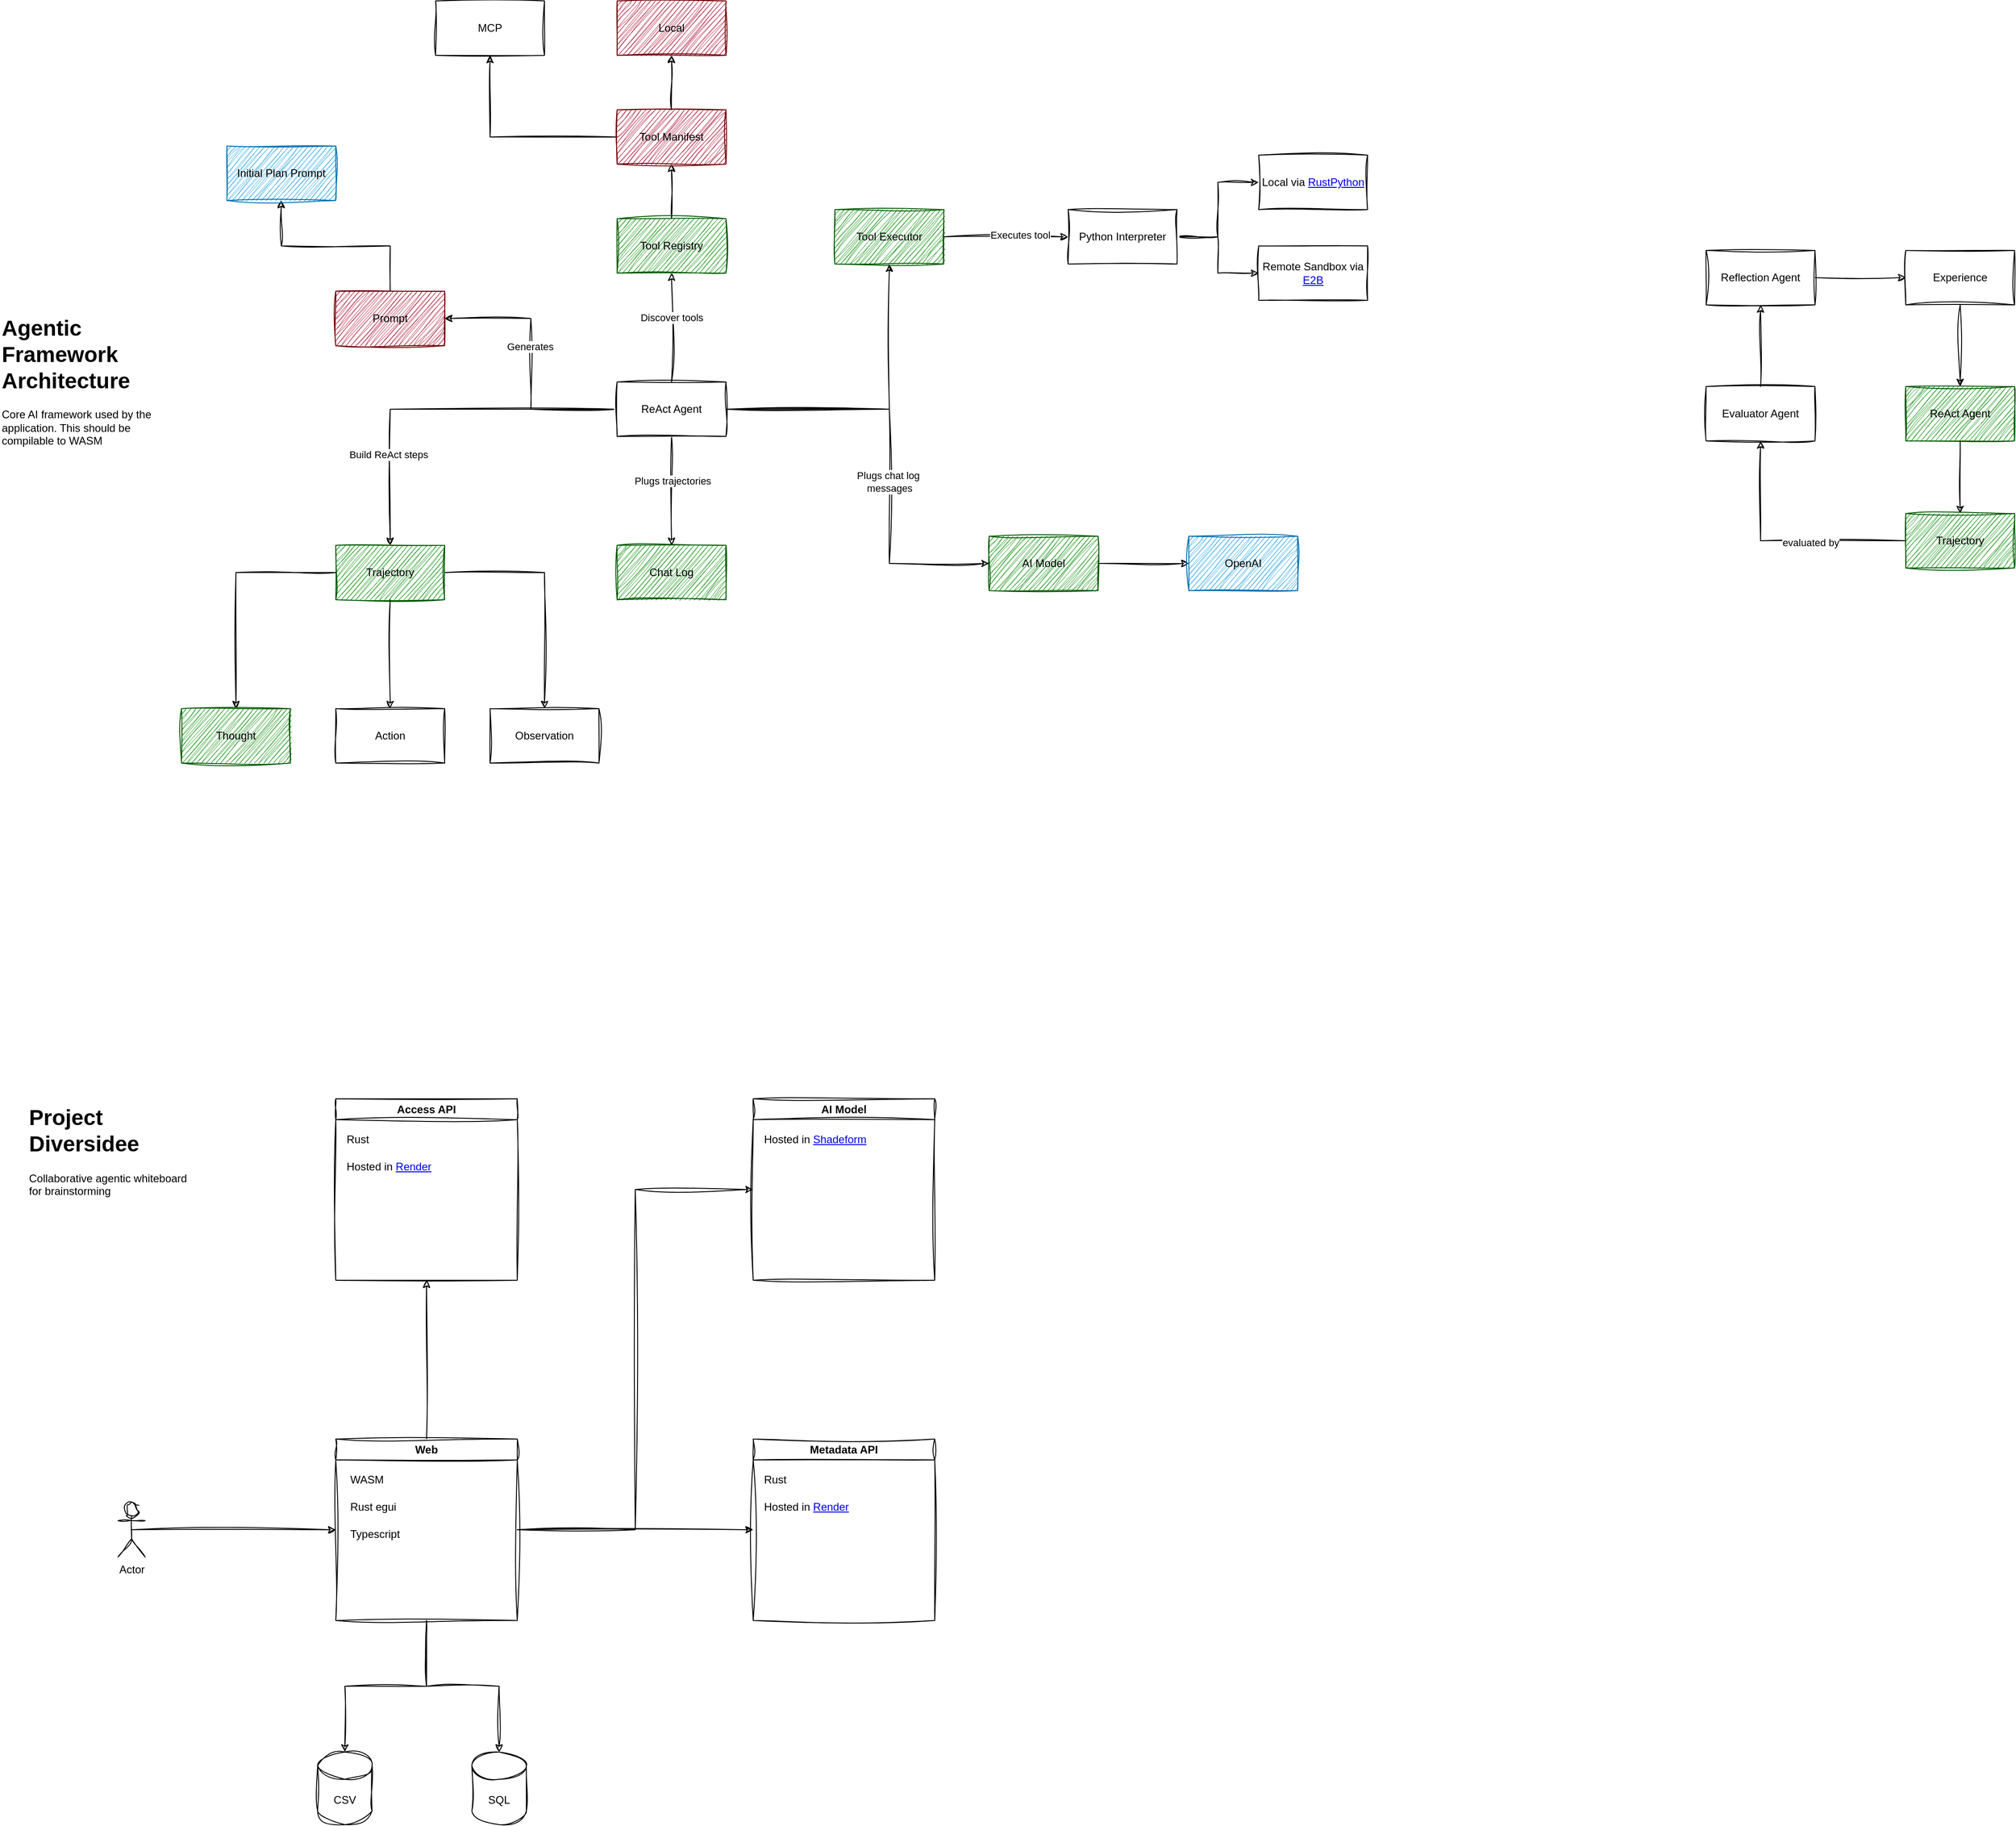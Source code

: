 <mxfile version="26.2.13">
  <diagram name="Page-1" id="1zRJLSlK9O9VwF11buNt">
    <mxGraphModel dx="2563" dy="4446" grid="1" gridSize="10" guides="1" tooltips="1" connect="1" arrows="1" fold="1" page="1" pageScale="1" pageWidth="827" pageHeight="1169" background="light-dark(#FFFFFF,#000013)" math="0" shadow="0">
      <root>
        <mxCell id="0" />
        <mxCell id="1" parent="0" />
        <mxCell id="L32WXC0NY1erCqeWQL-x-5" value="&lt;h1 style=&quot;margin-top: 0px;&quot;&gt;Project Diversidee&lt;/h1&gt;&lt;div&gt;Collaborative agentic whiteboard for brainstorming&lt;/div&gt;" style="text;html=1;whiteSpace=wrap;overflow=hidden;rounded=0;sketch=1;curveFitting=1;jiggle=2;" parent="1" vertex="1">
          <mxGeometry x="-650" y="-1230" width="180" height="160" as="geometry" />
        </mxCell>
        <mxCell id="4n4uy_Xmut1KvOGuec40-1" style="edgeStyle=orthogonalEdgeStyle;rounded=0;orthogonalLoop=1;jettySize=auto;html=1;exitX=0.5;exitY=0.5;exitDx=0;exitDy=0;exitPerimeter=0;entryX=0;entryY=0.5;entryDx=0;entryDy=0;sketch=1;curveFitting=1;jiggle=2;" parent="1" source="4n4uy_Xmut1KvOGuec40-2" target="4n4uy_Xmut1KvOGuec40-3" edge="1">
          <mxGeometry relative="1" as="geometry" />
        </mxCell>
        <mxCell id="4n4uy_Xmut1KvOGuec40-2" value="Actor" style="shape=umlActor;verticalLabelPosition=bottom;verticalAlign=top;html=1;outlineConnect=0;sketch=1;curveFitting=1;jiggle=2;" parent="1" vertex="1">
          <mxGeometry x="-550" y="-785" width="30" height="60" as="geometry" />
        </mxCell>
        <mxCell id="4n4uy_Xmut1KvOGuec40-11" style="edgeStyle=orthogonalEdgeStyle;rounded=0;orthogonalLoop=1;jettySize=auto;html=1;entryX=0;entryY=0.5;entryDx=0;entryDy=0;sketch=1;curveFitting=1;jiggle=2;" parent="1" source="4n4uy_Xmut1KvOGuec40-3" target="4n4uy_Xmut1KvOGuec40-7" edge="1">
          <mxGeometry relative="1" as="geometry" />
        </mxCell>
        <mxCell id="4n4uy_Xmut1KvOGuec40-15" style="edgeStyle=orthogonalEdgeStyle;rounded=0;orthogonalLoop=1;jettySize=auto;html=1;entryX=0;entryY=0.5;entryDx=0;entryDy=0;sketch=1;curveFitting=1;jiggle=2;" parent="1" source="4n4uy_Xmut1KvOGuec40-3" target="4n4uy_Xmut1KvOGuec40-12" edge="1">
          <mxGeometry relative="1" as="geometry" />
        </mxCell>
        <mxCell id="4n4uy_Xmut1KvOGuec40-19" style="edgeStyle=orthogonalEdgeStyle;rounded=0;orthogonalLoop=1;jettySize=auto;html=1;entryX=0.5;entryY=1;entryDx=0;entryDy=0;sketch=1;curveFitting=1;jiggle=2;" parent="1" source="4n4uy_Xmut1KvOGuec40-3" target="4n4uy_Xmut1KvOGuec40-16" edge="1">
          <mxGeometry relative="1" as="geometry" />
        </mxCell>
        <mxCell id="4n4uy_Xmut1KvOGuec40-27" style="edgeStyle=orthogonalEdgeStyle;rounded=0;orthogonalLoop=1;jettySize=auto;html=1;sketch=1;curveFitting=1;jiggle=2;" parent="1" source="4n4uy_Xmut1KvOGuec40-3" target="4n4uy_Xmut1KvOGuec40-24" edge="1">
          <mxGeometry relative="1" as="geometry" />
        </mxCell>
        <mxCell id="4n4uy_Xmut1KvOGuec40-3" value="Web" style="swimlane;whiteSpace=wrap;html=1;startSize=23;sketch=1;curveFitting=1;jiggle=2;" parent="1" vertex="1">
          <mxGeometry x="-310" y="-855" width="200" height="200" as="geometry" />
        </mxCell>
        <mxCell id="4n4uy_Xmut1KvOGuec40-4" value="WASM" style="text;strokeColor=none;fillColor=none;align=left;verticalAlign=middle;spacingLeft=4;spacingRight=4;overflow=hidden;points=[[0,0.5],[1,0.5]];portConstraint=eastwest;rotatable=0;whiteSpace=wrap;html=1;sketch=1;curveFitting=1;jiggle=2;" parent="4n4uy_Xmut1KvOGuec40-3" vertex="1">
          <mxGeometry x="10" y="30" width="80" height="30" as="geometry" />
        </mxCell>
        <mxCell id="4n4uy_Xmut1KvOGuec40-5" value="Rust egui" style="text;strokeColor=none;fillColor=none;align=left;verticalAlign=middle;spacingLeft=4;spacingRight=4;overflow=hidden;points=[[0,0.5],[1,0.5]];portConstraint=eastwest;rotatable=0;whiteSpace=wrap;html=1;sketch=1;curveFitting=1;jiggle=2;" parent="4n4uy_Xmut1KvOGuec40-3" vertex="1">
          <mxGeometry x="10" y="60" width="80" height="30" as="geometry" />
        </mxCell>
        <mxCell id="4n4uy_Xmut1KvOGuec40-6" value="Typescript" style="text;strokeColor=none;fillColor=none;align=left;verticalAlign=middle;spacingLeft=4;spacingRight=4;overflow=hidden;points=[[0,0.5],[1,0.5]];portConstraint=eastwest;rotatable=0;whiteSpace=wrap;html=1;sketch=1;curveFitting=1;jiggle=2;" parent="4n4uy_Xmut1KvOGuec40-3" vertex="1">
          <mxGeometry x="10" y="90" width="80" height="30" as="geometry" />
        </mxCell>
        <mxCell id="4n4uy_Xmut1KvOGuec40-7" value="Metadata API" style="swimlane;whiteSpace=wrap;html=1;sketch=1;curveFitting=1;jiggle=2;" parent="1" vertex="1">
          <mxGeometry x="150" y="-855" width="200" height="200" as="geometry" />
        </mxCell>
        <mxCell id="4n4uy_Xmut1KvOGuec40-8" value="Rust" style="text;html=1;align=left;verticalAlign=middle;whiteSpace=wrap;rounded=0;sketch=1;curveFitting=1;jiggle=2;" parent="4n4uy_Xmut1KvOGuec40-7" vertex="1">
          <mxGeometry x="10" y="30" width="60" height="30" as="geometry" />
        </mxCell>
        <mxCell id="4n4uy_Xmut1KvOGuec40-9" value="Hosted in &lt;a href=&quot;https://render.com/&quot;&gt;Render&lt;/a&gt;" style="text;html=1;align=left;verticalAlign=middle;whiteSpace=wrap;rounded=0;sketch=1;curveFitting=1;jiggle=2;" parent="4n4uy_Xmut1KvOGuec40-7" vertex="1">
          <mxGeometry x="10" y="60" width="130" height="30" as="geometry" />
        </mxCell>
        <mxCell id="4n4uy_Xmut1KvOGuec40-12" value="AI Model" style="swimlane;whiteSpace=wrap;html=1;sketch=1;curveFitting=1;jiggle=2;" parent="1" vertex="1">
          <mxGeometry x="150" y="-1230" width="200" height="200" as="geometry" />
        </mxCell>
        <mxCell id="4n4uy_Xmut1KvOGuec40-14" value="Hosted in &lt;a href=&quot;https://docs.shadeform.ai/getting-started/introduction&quot;&gt;Shadeform&lt;/a&gt;" style="text;html=1;align=left;verticalAlign=middle;whiteSpace=wrap;rounded=0;sketch=1;curveFitting=1;jiggle=2;" parent="4n4uy_Xmut1KvOGuec40-12" vertex="1">
          <mxGeometry x="10" y="30" width="130" height="30" as="geometry" />
        </mxCell>
        <mxCell id="4n4uy_Xmut1KvOGuec40-16" value="Access API" style="swimlane;whiteSpace=wrap;html=1;sketch=1;curveFitting=1;jiggle=2;" parent="1" vertex="1">
          <mxGeometry x="-310" y="-1230" width="200" height="200" as="geometry" />
        </mxCell>
        <mxCell id="4n4uy_Xmut1KvOGuec40-17" value="Rust" style="text;html=1;align=left;verticalAlign=middle;whiteSpace=wrap;rounded=0;sketch=1;curveFitting=1;jiggle=2;" parent="4n4uy_Xmut1KvOGuec40-16" vertex="1">
          <mxGeometry x="10" y="30" width="60" height="30" as="geometry" />
        </mxCell>
        <mxCell id="4n4uy_Xmut1KvOGuec40-18" value="Hosted in &lt;a href=&quot;https://render.com/&quot;&gt;Render&lt;/a&gt;" style="text;html=1;align=left;verticalAlign=middle;whiteSpace=wrap;rounded=0;sketch=1;curveFitting=1;jiggle=2;" parent="4n4uy_Xmut1KvOGuec40-16" vertex="1">
          <mxGeometry x="10" y="60" width="130" height="30" as="geometry" />
        </mxCell>
        <mxCell id="4n4uy_Xmut1KvOGuec40-23" value="CSV" style="shape=cylinder3;whiteSpace=wrap;html=1;boundedLbl=1;backgroundOutline=1;size=15;sketch=1;curveFitting=1;jiggle=2;" parent="1" vertex="1">
          <mxGeometry x="-330" y="-510" width="60" height="80" as="geometry" />
        </mxCell>
        <mxCell id="4n4uy_Xmut1KvOGuec40-24" value="SQL" style="shape=cylinder3;whiteSpace=wrap;html=1;boundedLbl=1;backgroundOutline=1;size=15;sketch=1;curveFitting=1;jiggle=2;" parent="1" vertex="1">
          <mxGeometry x="-160" y="-510" width="60" height="80" as="geometry" />
        </mxCell>
        <mxCell id="4n4uy_Xmut1KvOGuec40-26" style="edgeStyle=orthogonalEdgeStyle;rounded=0;orthogonalLoop=1;jettySize=auto;html=1;entryX=0.5;entryY=0;entryDx=0;entryDy=0;entryPerimeter=0;sketch=1;curveFitting=1;jiggle=2;" parent="1" source="4n4uy_Xmut1KvOGuec40-3" target="4n4uy_Xmut1KvOGuec40-23" edge="1">
          <mxGeometry relative="1" as="geometry" />
        </mxCell>
        <mxCell id="rlKG2ESJXUNig4wM9NV4-2" value="&lt;h1 style=&quot;margin-top: 0px;&quot;&gt;Agentic Framework Architecture&lt;/h1&gt;&lt;p&gt;Core AI framework used by the application. This should be compilable to WASM&lt;/p&gt;" style="text;html=1;whiteSpace=wrap;overflow=hidden;rounded=0;sketch=1;curveFitting=1;jiggle=2;fontColor=light-dark(#000000,#FFFFFF);" parent="1" vertex="1">
          <mxGeometry x="-680" y="-2100" width="180" height="160" as="geometry" />
        </mxCell>
        <mxCell id="rlKG2ESJXUNig4wM9NV4-23" style="edgeStyle=orthogonalEdgeStyle;rounded=0;orthogonalLoop=1;jettySize=auto;html=1;entryX=0.5;entryY=1;entryDx=0;entryDy=0;sketch=1;curveFitting=1;jiggle=2;fontColor=light-dark(#000000,#FFFFFF);" parent="1" source="rlKG2ESJXUNig4wM9NV4-3" target="rlKG2ESJXUNig4wM9NV4-22" edge="1">
          <mxGeometry relative="1" as="geometry" />
        </mxCell>
        <mxCell id="rlKG2ESJXUNig4wM9NV4-3" value="Prompt" style="rounded=0;whiteSpace=wrap;html=1;fillColor=#a20025;fontColor=light-dark(#000000,#FFFFFF);strokeColor=#6F0000;sketch=1;curveFitting=1;jiggle=2;" parent="1" vertex="1">
          <mxGeometry x="-310" y="-2120" width="120" height="60" as="geometry" />
        </mxCell>
        <mxCell id="rlKG2ESJXUNig4wM9NV4-16" style="edgeStyle=orthogonalEdgeStyle;rounded=0;orthogonalLoop=1;jettySize=auto;html=1;entryX=0.5;entryY=0;entryDx=0;entryDy=0;sketch=1;curveFitting=1;jiggle=2;fontColor=light-dark(#000000,#FFFFFF);" parent="1" source="rlKG2ESJXUNig4wM9NV4-4" target="rlKG2ESJXUNig4wM9NV4-5" edge="1">
          <mxGeometry relative="1" as="geometry" />
        </mxCell>
        <mxCell id="rlKG2ESJXUNig4wM9NV4-17" style="edgeStyle=orthogonalEdgeStyle;rounded=0;orthogonalLoop=1;jettySize=auto;html=1;entryX=0.5;entryY=0;entryDx=0;entryDy=0;sketch=1;curveFitting=1;jiggle=2;fontColor=light-dark(#000000,#FFFFFF);" parent="1" source="rlKG2ESJXUNig4wM9NV4-4" target="rlKG2ESJXUNig4wM9NV4-6" edge="1">
          <mxGeometry relative="1" as="geometry" />
        </mxCell>
        <mxCell id="rlKG2ESJXUNig4wM9NV4-18" style="edgeStyle=orthogonalEdgeStyle;rounded=0;orthogonalLoop=1;jettySize=auto;html=1;sketch=1;curveFitting=1;jiggle=2;fontColor=light-dark(#000000,#FFFFFF);" parent="1" source="rlKG2ESJXUNig4wM9NV4-4" target="rlKG2ESJXUNig4wM9NV4-7" edge="1">
          <mxGeometry relative="1" as="geometry" />
        </mxCell>
        <mxCell id="rlKG2ESJXUNig4wM9NV4-4" value="Trajectory" style="rounded=0;whiteSpace=wrap;html=1;fillColor=#008a00;fontColor=light-dark(#000000,#FFFFFF);strokeColor=#005700;sketch=1;curveFitting=1;jiggle=2;" parent="1" vertex="1">
          <mxGeometry x="-310" y="-1840" width="120" height="60" as="geometry" />
        </mxCell>
        <mxCell id="rlKG2ESJXUNig4wM9NV4-5" value="Thought" style="rounded=0;whiteSpace=wrap;html=1;fillColor=#008a00;fontColor=light-dark(#000000,#FFFFFF);strokeColor=#005700;sketch=1;curveFitting=1;jiggle=2;" parent="1" vertex="1">
          <mxGeometry x="-480" y="-1660" width="120" height="60" as="geometry" />
        </mxCell>
        <mxCell id="rlKG2ESJXUNig4wM9NV4-6" value="Action" style="rounded=0;whiteSpace=wrap;html=1;sketch=1;curveFitting=1;jiggle=2;fontColor=light-dark(#000000,#FFFFFF);" parent="1" vertex="1">
          <mxGeometry x="-310" y="-1660" width="120" height="60" as="geometry" />
        </mxCell>
        <mxCell id="rlKG2ESJXUNig4wM9NV4-7" value="Observation" style="rounded=0;whiteSpace=wrap;html=1;sketch=1;curveFitting=1;jiggle=2;fontColor=light-dark(#000000,#FFFFFF);" parent="1" vertex="1">
          <mxGeometry x="-140" y="-1660" width="120" height="60" as="geometry" />
        </mxCell>
        <mxCell id="rlKG2ESJXUNig4wM9NV4-8" value="Chat Log" style="rounded=0;whiteSpace=wrap;html=1;fillColor=#008a00;fontColor=light-dark(#000000,#FFFFFF);strokeColor=#005700;sketch=1;curveFitting=1;jiggle=2;" parent="1" vertex="1">
          <mxGeometry y="-1840" width="120" height="60" as="geometry" />
        </mxCell>
        <mxCell id="SeM-uGPh1sGq0agmJ66C-21" style="edgeStyle=orthogonalEdgeStyle;rounded=0;orthogonalLoop=1;jettySize=auto;html=1;entryX=0;entryY=0.5;entryDx=0;entryDy=0;sketch=1;curveFitting=1;jiggle=2;fontColor=light-dark(#000000,#FFFFFF);" edge="1" parent="1" source="rlKG2ESJXUNig4wM9NV4-9" target="SeM-uGPh1sGq0agmJ66C-20">
          <mxGeometry relative="1" as="geometry" />
        </mxCell>
        <mxCell id="rlKG2ESJXUNig4wM9NV4-9" value="AI Model" style="rounded=0;whiteSpace=wrap;html=1;fillColor=#008a00;strokeColor=#005700;fontColor=light-dark(#000000,#FFFFFF);sketch=1;curveFitting=1;jiggle=2;" parent="1" vertex="1">
          <mxGeometry x="410" y="-1850" width="120" height="60" as="geometry" />
        </mxCell>
        <mxCell id="rlKG2ESJXUNig4wM9NV4-11" style="edgeStyle=orthogonalEdgeStyle;rounded=0;orthogonalLoop=1;jettySize=auto;html=1;entryX=0;entryY=0.5;entryDx=0;entryDy=0;exitX=1;exitY=0.5;exitDx=0;exitDy=0;sketch=1;curveFitting=1;jiggle=2;fontColor=light-dark(#000000,#FFFFFF);" parent="1" source="rlKG2ESJXUNig4wM9NV4-10" target="rlKG2ESJXUNig4wM9NV4-9" edge="1">
          <mxGeometry relative="1" as="geometry">
            <mxPoint x="300" y="-1750" as="sourcePoint" />
            <Array as="points">
              <mxPoint x="300" y="-1990" />
              <mxPoint x="300" y="-1820" />
            </Array>
          </mxGeometry>
        </mxCell>
        <mxCell id="rlKG2ESJXUNig4wM9NV4-21" value="Plugs chat log&amp;nbsp;&lt;div&gt;messages&lt;/div&gt;" style="edgeLabel;html=1;align=center;verticalAlign=middle;resizable=0;points=[];sketch=1;curveFitting=1;jiggle=2;fontColor=light-dark(#000000,#FFFFFF);" parent="rlKG2ESJXUNig4wM9NV4-11" vertex="1" connectable="0">
          <mxGeometry x="-0.202" y="1" relative="1" as="geometry">
            <mxPoint x="-1" y="76" as="offset" />
          </mxGeometry>
        </mxCell>
        <mxCell id="rlKG2ESJXUNig4wM9NV4-12" style="edgeStyle=orthogonalEdgeStyle;rounded=0;orthogonalLoop=1;jettySize=auto;html=1;entryX=1;entryY=0.5;entryDx=0;entryDy=0;sketch=1;curveFitting=1;jiggle=2;fontColor=light-dark(#000000,#FFFFFF);" parent="1" source="rlKG2ESJXUNig4wM9NV4-10" target="rlKG2ESJXUNig4wM9NV4-3" edge="1">
          <mxGeometry relative="1" as="geometry" />
        </mxCell>
        <mxCell id="rlKG2ESJXUNig4wM9NV4-13" value="Generates" style="edgeLabel;html=1;align=center;verticalAlign=middle;resizable=0;points=[];sketch=1;curveFitting=1;jiggle=2;fontColor=light-dark(#000000,#FFFFFF);" parent="rlKG2ESJXUNig4wM9NV4-12" vertex="1" connectable="0">
          <mxGeometry x="0.136" y="1" relative="1" as="geometry">
            <mxPoint as="offset" />
          </mxGeometry>
        </mxCell>
        <mxCell id="rlKG2ESJXUNig4wM9NV4-14" style="edgeStyle=orthogonalEdgeStyle;rounded=0;orthogonalLoop=1;jettySize=auto;html=1;entryX=0.5;entryY=0;entryDx=0;entryDy=0;sketch=1;curveFitting=1;jiggle=2;fontColor=light-dark(#000000,#FFFFFF);" parent="1" source="rlKG2ESJXUNig4wM9NV4-10" target="rlKG2ESJXUNig4wM9NV4-4" edge="1">
          <mxGeometry relative="1" as="geometry" />
        </mxCell>
        <mxCell id="rlKG2ESJXUNig4wM9NV4-15" value="Build ReAct steps" style="edgeLabel;html=1;align=center;verticalAlign=middle;resizable=0;points=[];sketch=1;curveFitting=1;jiggle=2;fontColor=light-dark(#000000,#FFFFFF);" parent="rlKG2ESJXUNig4wM9NV4-14" vertex="1" connectable="0">
          <mxGeometry x="0.501" y="-2" relative="1" as="geometry">
            <mxPoint as="offset" />
          </mxGeometry>
        </mxCell>
        <mxCell id="rlKG2ESJXUNig4wM9NV4-19" style="edgeStyle=orthogonalEdgeStyle;rounded=0;orthogonalLoop=1;jettySize=auto;html=1;sketch=1;curveFitting=1;jiggle=2;fontColor=light-dark(#000000,#FFFFFF);" parent="1" source="rlKG2ESJXUNig4wM9NV4-10" target="rlKG2ESJXUNig4wM9NV4-8" edge="1">
          <mxGeometry relative="1" as="geometry" />
        </mxCell>
        <mxCell id="rlKG2ESJXUNig4wM9NV4-20" value="Plugs trajectories" style="edgeLabel;html=1;align=center;verticalAlign=middle;resizable=0;points=[];sketch=1;curveFitting=1;jiggle=2;fontColor=light-dark(#000000,#FFFFFF);" parent="rlKG2ESJXUNig4wM9NV4-19" vertex="1" connectable="0">
          <mxGeometry x="-0.19" y="1" relative="1" as="geometry">
            <mxPoint as="offset" />
          </mxGeometry>
        </mxCell>
        <mxCell id="rlKG2ESJXUNig4wM9NV4-25" style="edgeStyle=orthogonalEdgeStyle;rounded=0;orthogonalLoop=1;jettySize=auto;html=1;entryX=0.5;entryY=1;entryDx=0;entryDy=0;sketch=1;curveFitting=1;jiggle=2;fontColor=light-dark(#000000,#FFFFFF);" parent="1" source="rlKG2ESJXUNig4wM9NV4-10" target="rlKG2ESJXUNig4wM9NV4-24" edge="1">
          <mxGeometry relative="1" as="geometry" />
        </mxCell>
        <mxCell id="rlKG2ESJXUNig4wM9NV4-26" value="Discover tools" style="edgeLabel;html=1;align=center;verticalAlign=middle;resizable=0;points=[];sketch=1;curveFitting=1;jiggle=2;fontColor=light-dark(#000000,#FFFFFF);" parent="rlKG2ESJXUNig4wM9NV4-25" vertex="1" connectable="0">
          <mxGeometry x="0.19" relative="1" as="geometry">
            <mxPoint as="offset" />
          </mxGeometry>
        </mxCell>
        <mxCell id="rlKG2ESJXUNig4wM9NV4-33" style="edgeStyle=orthogonalEdgeStyle;rounded=0;orthogonalLoop=1;jettySize=auto;html=1;entryX=0;entryY=0.5;entryDx=0;entryDy=0;exitX=1;exitY=0.5;exitDx=0;exitDy=0;sketch=1;curveFitting=1;jiggle=2;fontColor=light-dark(#000000,#FFFFFF);" parent="1" source="SeM-uGPh1sGq0agmJ66C-22" target="rlKG2ESJXUNig4wM9NV4-32" edge="1">
          <mxGeometry relative="1" as="geometry">
            <mxPoint x="457" y="-2090" as="sourcePoint" />
          </mxGeometry>
        </mxCell>
        <mxCell id="rlKG2ESJXUNig4wM9NV4-34" value="Executes tool" style="edgeLabel;html=1;align=center;verticalAlign=middle;resizable=0;points=[];sketch=1;curveFitting=1;jiggle=2;fontColor=light-dark(#000000,#FFFFFF);" parent="rlKG2ESJXUNig4wM9NV4-33" vertex="1" connectable="0">
          <mxGeometry x="0.228" y="2" relative="1" as="geometry">
            <mxPoint as="offset" />
          </mxGeometry>
        </mxCell>
        <mxCell id="SeM-uGPh1sGq0agmJ66C-23" style="edgeStyle=orthogonalEdgeStyle;rounded=0;orthogonalLoop=1;jettySize=auto;html=1;sketch=1;curveFitting=1;jiggle=2;fontColor=light-dark(#000000,#FFFFFF);" edge="1" parent="1" source="rlKG2ESJXUNig4wM9NV4-10" target="SeM-uGPh1sGq0agmJ66C-22">
          <mxGeometry relative="1" as="geometry" />
        </mxCell>
        <mxCell id="rlKG2ESJXUNig4wM9NV4-10" value="ReAct Agent" style="rounded=0;whiteSpace=wrap;html=1;sketch=1;curveFitting=1;jiggle=2;fontColor=light-dark(#000000,#FFFFFF);" parent="1" vertex="1">
          <mxGeometry y="-2020" width="120" height="60" as="geometry" />
        </mxCell>
        <mxCell id="rlKG2ESJXUNig4wM9NV4-22" value="Initial Plan Prompt" style="rounded=0;whiteSpace=wrap;html=1;fillColor=#1ba1e2;fontColor=light-dark(#000000,#FFFFFF);strokeColor=#006EAF;sketch=1;curveFitting=1;jiggle=2;" parent="1" vertex="1">
          <mxGeometry x="-430" y="-2280" width="120" height="60" as="geometry" />
        </mxCell>
        <mxCell id="rlKG2ESJXUNig4wM9NV4-31" style="edgeStyle=orthogonalEdgeStyle;rounded=0;orthogonalLoop=1;jettySize=auto;html=1;entryX=0.5;entryY=1;entryDx=0;entryDy=0;sketch=1;curveFitting=1;jiggle=2;fontColor=light-dark(#000000,#FFFFFF);" parent="1" source="rlKG2ESJXUNig4wM9NV4-24" target="rlKG2ESJXUNig4wM9NV4-27" edge="1">
          <mxGeometry relative="1" as="geometry" />
        </mxCell>
        <mxCell id="qQdtii2WWpq1Cb_gpNGZ-2" style="edgeStyle=orthogonalEdgeStyle;rounded=0;orthogonalLoop=1;jettySize=auto;html=1;entryX=0.5;entryY=1;entryDx=0;entryDy=0;exitX=0;exitY=0.5;exitDx=0;exitDy=0;sketch=1;curveFitting=1;jiggle=2;fontColor=light-dark(#000000,#FFFFFF);" parent="1" source="rlKG2ESJXUNig4wM9NV4-27" target="qQdtii2WWpq1Cb_gpNGZ-1" edge="1">
          <mxGeometry relative="1" as="geometry" />
        </mxCell>
        <mxCell id="rlKG2ESJXUNig4wM9NV4-24" value="Tool Registry" style="rounded=0;whiteSpace=wrap;html=1;fillColor=#008a00;fontColor=light-dark(#000000,#FFFFFF);strokeColor=#005700;sketch=1;curveFitting=1;jiggle=2;" parent="1" vertex="1">
          <mxGeometry y="-2200" width="120" height="60" as="geometry" />
        </mxCell>
        <mxCell id="qQdtii2WWpq1Cb_gpNGZ-4" style="edgeStyle=orthogonalEdgeStyle;rounded=0;orthogonalLoop=1;jettySize=auto;html=1;entryX=0.5;entryY=1;entryDx=0;entryDy=0;sketch=1;curveFitting=1;jiggle=2;fontColor=light-dark(#000000,#FFFFFF);" parent="1" source="rlKG2ESJXUNig4wM9NV4-27" target="qQdtii2WWpq1Cb_gpNGZ-3" edge="1">
          <mxGeometry relative="1" as="geometry" />
        </mxCell>
        <mxCell id="rlKG2ESJXUNig4wM9NV4-27" value="Tool Manifest" style="rounded=0;whiteSpace=wrap;html=1;fillColor=#a20025;fontColor=light-dark(#000000,#FFFFFF);strokeColor=#6F0000;sketch=1;curveFitting=1;jiggle=2;" parent="1" vertex="1">
          <mxGeometry y="-2320" width="120" height="60" as="geometry" />
        </mxCell>
        <mxCell id="SeM-uGPh1sGq0agmJ66C-2" style="edgeStyle=orthogonalEdgeStyle;rounded=0;orthogonalLoop=1;jettySize=auto;html=1;sketch=1;curveFitting=1;jiggle=2;fontColor=light-dark(#000000,#FFFFFF);" edge="1" parent="1" source="rlKG2ESJXUNig4wM9NV4-32" target="SeM-uGPh1sGq0agmJ66C-1">
          <mxGeometry relative="1" as="geometry" />
        </mxCell>
        <mxCell id="SeM-uGPh1sGq0agmJ66C-6" style="edgeStyle=orthogonalEdgeStyle;rounded=0;orthogonalLoop=1;jettySize=auto;html=1;entryX=0;entryY=0.5;entryDx=0;entryDy=0;sketch=1;curveFitting=1;jiggle=2;fontColor=light-dark(#000000,#FFFFFF);" edge="1" parent="1" source="rlKG2ESJXUNig4wM9NV4-32" target="SeM-uGPh1sGq0agmJ66C-4">
          <mxGeometry relative="1" as="geometry" />
        </mxCell>
        <mxCell id="rlKG2ESJXUNig4wM9NV4-32" value="Python Interpreter" style="rounded=0;whiteSpace=wrap;html=1;sketch=1;curveFitting=1;jiggle=2;fontColor=light-dark(#000000,#FFFFFF);" parent="1" vertex="1">
          <mxGeometry x="497" y="-2210" width="120" height="60" as="geometry" />
        </mxCell>
        <mxCell id="qQdtii2WWpq1Cb_gpNGZ-1" value="MCP" style="rounded=0;whiteSpace=wrap;html=1;sketch=1;curveFitting=1;jiggle=2;fontColor=light-dark(#000000,#FFFFFF);" parent="1" vertex="1">
          <mxGeometry x="-200" y="-2440" width="120" height="60" as="geometry" />
        </mxCell>
        <mxCell id="qQdtii2WWpq1Cb_gpNGZ-3" value="Local" style="rounded=0;whiteSpace=wrap;html=1;fillColor=#a20025;strokeColor=#6F0000;fontColor=light-dark(#000000,#FFFFFF);sketch=1;curveFitting=1;jiggle=2;" parent="1" vertex="1">
          <mxGeometry y="-2440" width="120" height="60" as="geometry" />
        </mxCell>
        <mxCell id="SeM-uGPh1sGq0agmJ66C-1" value="Local via&amp;nbsp;&lt;a href=&quot;https://github.com/RustPython/RustPython&quot;&gt;RustPython&lt;/a&gt;" style="rounded=0;whiteSpace=wrap;html=1;sketch=1;curveFitting=1;jiggle=2;fontColor=light-dark(#000000,#FFFFFF);" vertex="1" parent="1">
          <mxGeometry x="707" y="-2270" width="120" height="60" as="geometry" />
        </mxCell>
        <mxCell id="SeM-uGPh1sGq0agmJ66C-4" value="Remote Sandbox via &lt;a href=&quot;https://e2b.dev/docs&quot;&gt;E2B&lt;/a&gt;" style="rounded=0;whiteSpace=wrap;html=1;sketch=1;curveFitting=1;jiggle=2;fontColor=light-dark(#000000,#FFFFFF);" vertex="1" parent="1">
          <mxGeometry x="707" y="-2170" width="120" height="60" as="geometry" />
        </mxCell>
        <mxCell id="SeM-uGPh1sGq0agmJ66C-11" style="edgeStyle=orthogonalEdgeStyle;rounded=0;orthogonalLoop=1;jettySize=auto;html=1;sketch=1;curveFitting=1;jiggle=2;fontColor=light-dark(#000000,#FFFFFF);" edge="1" parent="1" source="SeM-uGPh1sGq0agmJ66C-7" target="SeM-uGPh1sGq0agmJ66C-10">
          <mxGeometry relative="1" as="geometry" />
        </mxCell>
        <mxCell id="SeM-uGPh1sGq0agmJ66C-7" value="ReAct Agent" style="rounded=0;whiteSpace=wrap;html=1;fillColor=#008a00;fontColor=light-dark(#000000,#FFFFFF);strokeColor=#005700;sketch=1;curveFitting=1;jiggle=2;" vertex="1" parent="1">
          <mxGeometry x="1420" y="-2015" width="120" height="60" as="geometry" />
        </mxCell>
        <mxCell id="SeM-uGPh1sGq0agmJ66C-13" style="edgeStyle=orthogonalEdgeStyle;rounded=0;orthogonalLoop=1;jettySize=auto;html=1;entryX=0.5;entryY=1;entryDx=0;entryDy=0;sketch=1;curveFitting=1;jiggle=2;fontColor=light-dark(#000000,#FFFFFF);" edge="1" parent="1" source="SeM-uGPh1sGq0agmJ66C-8" target="SeM-uGPh1sGq0agmJ66C-9">
          <mxGeometry relative="1" as="geometry" />
        </mxCell>
        <mxCell id="SeM-uGPh1sGq0agmJ66C-8" value="Evaluator Agent" style="rounded=0;whiteSpace=wrap;html=1;sketch=1;curveFitting=1;jiggle=2;fontColor=light-dark(#000000,#FFFFFF);" vertex="1" parent="1">
          <mxGeometry x="1200" y="-2015" width="120" height="60" as="geometry" />
        </mxCell>
        <mxCell id="SeM-uGPh1sGq0agmJ66C-14" style="edgeStyle=orthogonalEdgeStyle;rounded=0;orthogonalLoop=1;jettySize=auto;html=1;entryX=0;entryY=0.5;entryDx=0;entryDy=0;sketch=1;curveFitting=1;jiggle=2;fontColor=light-dark(#000000,#FFFFFF);" edge="1" parent="1" source="SeM-uGPh1sGq0agmJ66C-9" target="SeM-uGPh1sGq0agmJ66C-15">
          <mxGeometry relative="1" as="geometry" />
        </mxCell>
        <mxCell id="SeM-uGPh1sGq0agmJ66C-9" value="Reflection Agent" style="rounded=0;whiteSpace=wrap;html=1;sketch=1;curveFitting=1;jiggle=2;fontColor=light-dark(#000000,#FFFFFF);" vertex="1" parent="1">
          <mxGeometry x="1200" y="-2165" width="120" height="60" as="geometry" />
        </mxCell>
        <mxCell id="SeM-uGPh1sGq0agmJ66C-12" style="edgeStyle=orthogonalEdgeStyle;rounded=0;orthogonalLoop=1;jettySize=auto;html=1;entryX=0.5;entryY=1;entryDx=0;entryDy=0;sketch=1;curveFitting=1;jiggle=2;fontColor=light-dark(#000000,#FFFFFF);" edge="1" parent="1" source="SeM-uGPh1sGq0agmJ66C-10" target="SeM-uGPh1sGq0agmJ66C-8">
          <mxGeometry relative="1" as="geometry" />
        </mxCell>
        <mxCell id="SeM-uGPh1sGq0agmJ66C-18" value="evaluated by" style="edgeLabel;html=1;align=center;verticalAlign=middle;resizable=0;points=[];sketch=1;curveFitting=1;jiggle=2;fontColor=light-dark(#000000,#FFFFFF);" vertex="1" connectable="0" parent="SeM-uGPh1sGq0agmJ66C-12">
          <mxGeometry x="-0.218" y="2" relative="1" as="geometry">
            <mxPoint as="offset" />
          </mxGeometry>
        </mxCell>
        <mxCell id="SeM-uGPh1sGq0agmJ66C-10" value="Trajectory" style="rounded=0;whiteSpace=wrap;html=1;fillColor=#008a00;fontColor=light-dark(#000000,#FFFFFF);strokeColor=#005700;sketch=1;curveFitting=1;jiggle=2;" vertex="1" parent="1">
          <mxGeometry x="1420" y="-1875" width="120" height="60" as="geometry" />
        </mxCell>
        <mxCell id="SeM-uGPh1sGq0agmJ66C-16" style="edgeStyle=orthogonalEdgeStyle;rounded=0;orthogonalLoop=1;jettySize=auto;html=1;sketch=1;curveFitting=1;jiggle=2;fontColor=light-dark(#000000,#FFFFFF);" edge="1" parent="1" source="SeM-uGPh1sGq0agmJ66C-15" target="SeM-uGPh1sGq0agmJ66C-7">
          <mxGeometry relative="1" as="geometry" />
        </mxCell>
        <mxCell id="SeM-uGPh1sGq0agmJ66C-15" value="Experience" style="rounded=0;whiteSpace=wrap;html=1;fillColor=none;sketch=1;curveFitting=1;jiggle=2;fontColor=light-dark(#000000,#FFFFFF);" vertex="1" parent="1">
          <mxGeometry x="1420" y="-2165" width="120" height="60" as="geometry" />
        </mxCell>
        <mxCell id="SeM-uGPh1sGq0agmJ66C-20" value="OpenAI" style="rounded=0;whiteSpace=wrap;html=1;fillColor=#1ba1e2;fontColor=light-dark(#000000,#FFFFFF);strokeColor=#006EAF;sketch=1;curveFitting=1;jiggle=2;" vertex="1" parent="1">
          <mxGeometry x="630" y="-1850" width="120" height="60" as="geometry" />
        </mxCell>
        <mxCell id="SeM-uGPh1sGq0agmJ66C-22" value="Tool Executor" style="rounded=0;whiteSpace=wrap;html=1;fillColor=#008a00;fontColor=light-dark(#000000,#FFFFFF);strokeColor=#005700;sketch=1;curveFitting=1;jiggle=2;" vertex="1" parent="1">
          <mxGeometry x="240" y="-2210" width="120" height="60" as="geometry" />
        </mxCell>
      </root>
    </mxGraphModel>
  </diagram>
</mxfile>
